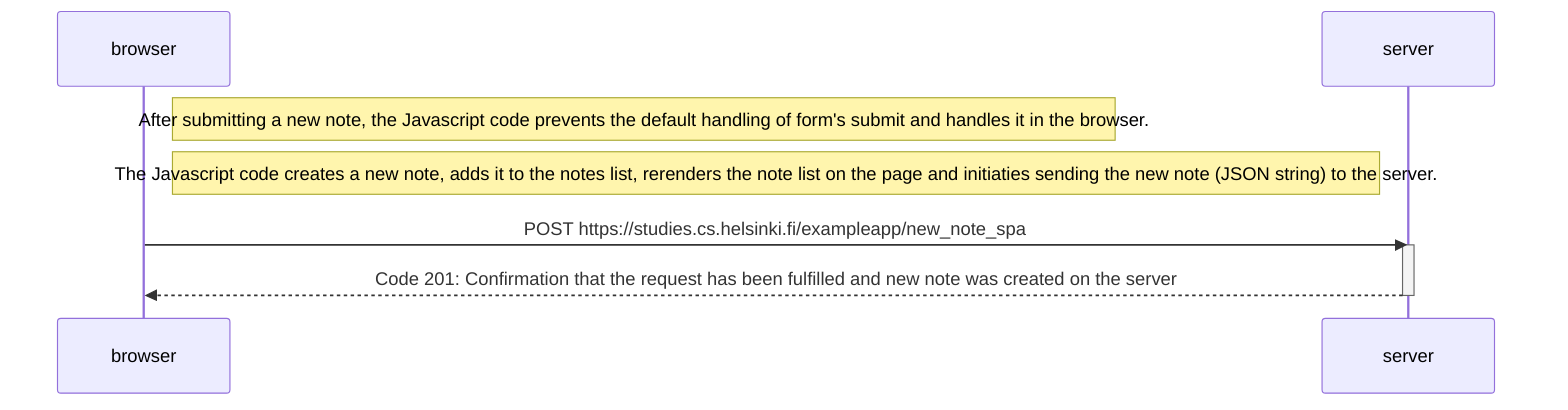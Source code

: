 sequenceDiagram
    participant browser
    participant server

    Note right of browser: After submitting a new note, the Javascript code prevents the default handling of form's submit and handles it in the browser.
    Note right of browser: The Javascript code creates a new note, adds it to the notes list, rerenders the note list on the page and initiaties sending the new note (JSON string) to the server.  

    browser->>server: POST https://studies.cs.helsinki.fi/exampleapp/new_note_spa
    activate server
    server-->>browser: Code 201: Confirmation that the request has been fulfilled and new note was created on the server
    deactivate server